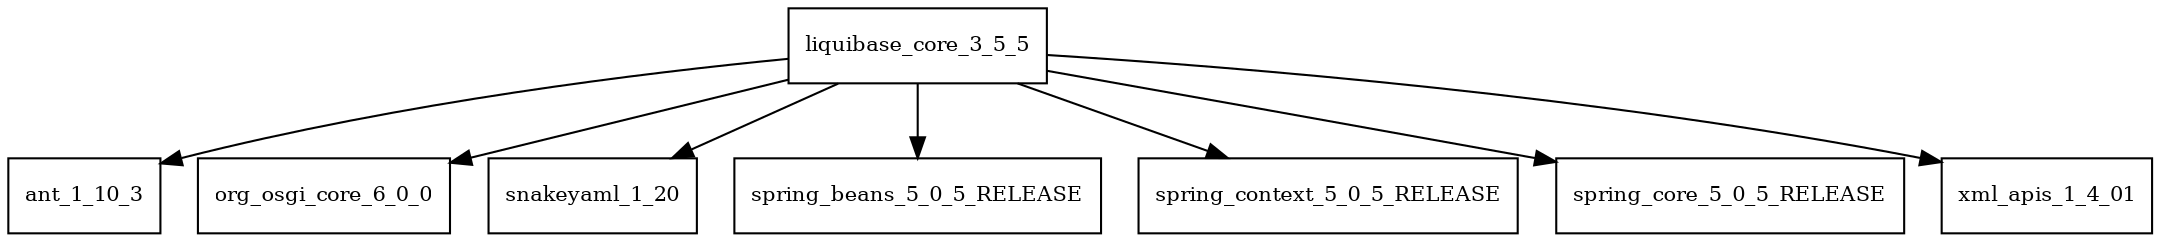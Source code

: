 digraph liquibase_core_3_5_5_dependencies {
  node [shape = box, fontsize=10.0];
  liquibase_core_3_5_5 -> ant_1_10_3;
  liquibase_core_3_5_5 -> org_osgi_core_6_0_0;
  liquibase_core_3_5_5 -> snakeyaml_1_20;
  liquibase_core_3_5_5 -> spring_beans_5_0_5_RELEASE;
  liquibase_core_3_5_5 -> spring_context_5_0_5_RELEASE;
  liquibase_core_3_5_5 -> spring_core_5_0_5_RELEASE;
  liquibase_core_3_5_5 -> xml_apis_1_4_01;
}
